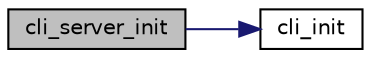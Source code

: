 digraph "cli_server_init"
{
 // LATEX_PDF_SIZE
  edge [fontname="Helvetica",fontsize="10",labelfontname="Helvetica",labelfontsize="10"];
  node [fontname="Helvetica",fontsize="10",shape=record];
  rankdir="LR";
  Node1 [label="cli_server_init",height=0.2,width=0.4,color="black", fillcolor="grey75", style="filled", fontcolor="black",tooltip=" "];
  Node1 -> Node2 [color="midnightblue",fontsize="10",style="solid",fontname="Helvetica"];
  Node2 [label="cli_init",height=0.2,width=0.4,color="black", fillcolor="white", style="filled",URL="$group____cli__if.html#gabfbdf8e1dde67007a3aba1b520ae91a1",tooltip=" "];
}
